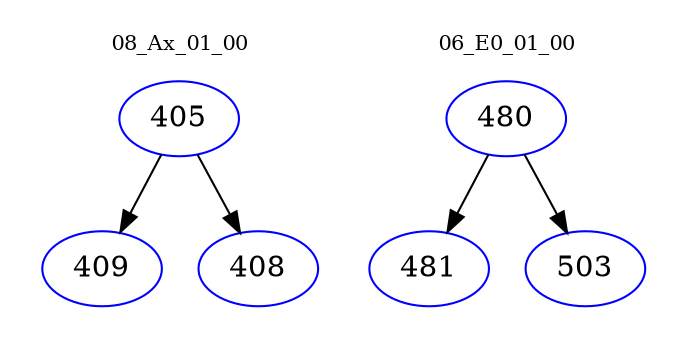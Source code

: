 digraph{
subgraph cluster_0 {
color = white
label = "08_Ax_01_00";
fontsize=10;
T0_405 [label="405", color="blue"]
T0_405 -> T0_409 [color="black"]
T0_409 [label="409", color="blue"]
T0_405 -> T0_408 [color="black"]
T0_408 [label="408", color="blue"]
}
subgraph cluster_1 {
color = white
label = "06_E0_01_00";
fontsize=10;
T1_480 [label="480", color="blue"]
T1_480 -> T1_481 [color="black"]
T1_481 [label="481", color="blue"]
T1_480 -> T1_503 [color="black"]
T1_503 [label="503", color="blue"]
}
}
